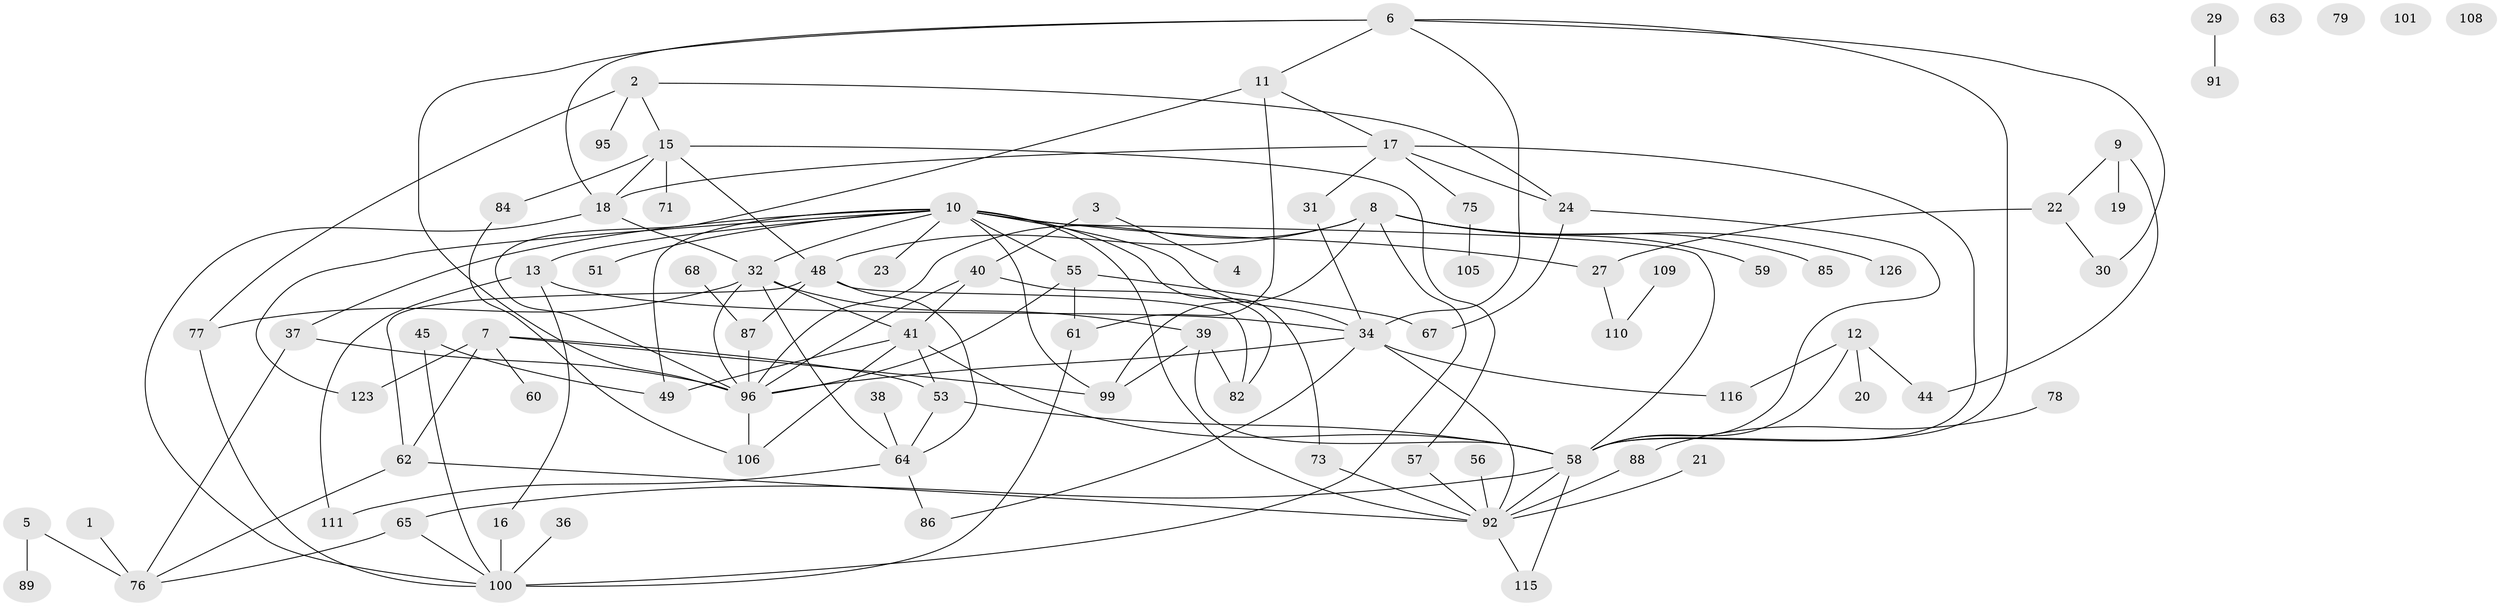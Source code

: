// Generated by graph-tools (version 1.1) at 2025/23/03/03/25 07:23:26]
// undirected, 85 vertices, 132 edges
graph export_dot {
graph [start="1"]
  node [color=gray90,style=filled];
  1;
  2 [super="+97"];
  3 [super="+28"];
  4;
  5 [super="+90"];
  6 [super="+129"];
  7 [super="+33"];
  8 [super="+125"];
  9 [super="+54"];
  10 [super="+47"];
  11 [super="+26"];
  12 [super="+98"];
  13 [super="+14"];
  15 [super="+74"];
  16 [super="+113"];
  17 [super="+46"];
  18 [super="+25"];
  19;
  20 [super="+42"];
  21;
  22 [super="+103"];
  23;
  24 [super="+35"];
  27 [super="+43"];
  29 [super="+107"];
  30;
  31 [super="+81"];
  32 [super="+80"];
  34 [super="+112"];
  36;
  37 [super="+50"];
  38;
  39 [super="+52"];
  40 [super="+72"];
  41 [super="+119"];
  44;
  45;
  48 [super="+122"];
  49 [super="+83"];
  51;
  53;
  55;
  56;
  57;
  58 [super="+69"];
  59;
  60;
  61 [super="+66"];
  62;
  63;
  64 [super="+70"];
  65;
  67;
  68;
  71 [super="+104"];
  73 [super="+94"];
  75 [super="+118"];
  76 [super="+93"];
  77;
  78 [super="+124"];
  79;
  82 [super="+121"];
  84;
  85;
  86;
  87;
  88;
  89;
  91;
  92 [super="+102"];
  95;
  96 [super="+120"];
  99 [super="+114"];
  100 [super="+128"];
  101;
  105;
  106 [super="+127"];
  108;
  109;
  110;
  111 [super="+117"];
  115;
  116;
  123;
  126;
  1 -- 76;
  2 -- 24;
  2 -- 95;
  2 -- 77;
  2 -- 15;
  3 -- 40;
  3 -- 4;
  5 -- 76;
  5 -- 89;
  6 -- 30;
  6 -- 58;
  6 -- 96;
  6 -- 34;
  6 -- 18;
  6 -- 11;
  7 -- 60;
  7 -- 62;
  7 -- 123;
  7 -- 99;
  7 -- 53;
  8 -- 59;
  8 -- 126;
  8 -- 48;
  8 -- 99;
  8 -- 100;
  8 -- 85;
  8 -- 96;
  9 -- 44;
  9 -- 19;
  9 -- 22;
  10 -- 13;
  10 -- 27;
  10 -- 32;
  10 -- 34;
  10 -- 73;
  10 -- 123;
  10 -- 49;
  10 -- 51;
  10 -- 37;
  10 -- 23;
  10 -- 55;
  10 -- 92;
  10 -- 58;
  10 -- 99;
  11 -- 61 [weight=2];
  11 -- 96;
  11 -- 17;
  12 -- 20;
  12 -- 44;
  12 -- 58;
  12 -- 116;
  13 -- 16;
  13 -- 34;
  13 -- 111;
  15 -- 48;
  15 -- 57;
  15 -- 18;
  15 -- 84;
  15 -- 71;
  16 -- 100 [weight=2];
  17 -- 18;
  17 -- 58;
  17 -- 31;
  17 -- 75;
  17 -- 24;
  18 -- 100;
  18 -- 32;
  21 -- 92;
  22 -- 30;
  22 -- 27;
  24 -- 58;
  24 -- 67;
  27 -- 110;
  29 -- 91;
  31 -- 34;
  32 -- 77;
  32 -- 41;
  32 -- 39;
  32 -- 64;
  32 -- 96;
  34 -- 86;
  34 -- 96;
  34 -- 116;
  34 -- 92;
  36 -- 100;
  37 -- 96;
  37 -- 76;
  38 -- 64;
  39 -- 58;
  39 -- 82;
  39 -- 99;
  40 -- 41;
  40 -- 96;
  40 -- 82;
  41 -- 49;
  41 -- 53;
  41 -- 58;
  41 -- 106;
  45 -- 49;
  45 -- 100;
  48 -- 62;
  48 -- 82;
  48 -- 64;
  48 -- 87;
  53 -- 58;
  53 -- 64;
  55 -- 67;
  55 -- 96;
  55 -- 61;
  56 -- 92;
  57 -- 92;
  58 -- 65;
  58 -- 92;
  58 -- 115;
  61 -- 100;
  62 -- 76;
  62 -- 92;
  64 -- 86;
  64 -- 111;
  65 -- 100;
  65 -- 76;
  68 -- 87;
  73 -- 92;
  75 -- 105;
  77 -- 100;
  78 -- 88;
  84 -- 106;
  87 -- 96;
  88 -- 92;
  92 -- 115;
  96 -- 106;
  109 -- 110;
}
